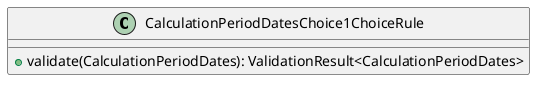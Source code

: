 @startuml

    class CalculationPeriodDatesChoice1ChoiceRule [[CalculationPeriodDatesChoice1ChoiceRule.html]] {
        +validate(CalculationPeriodDates): ValidationResult<CalculationPeriodDates>
    }

@enduml
